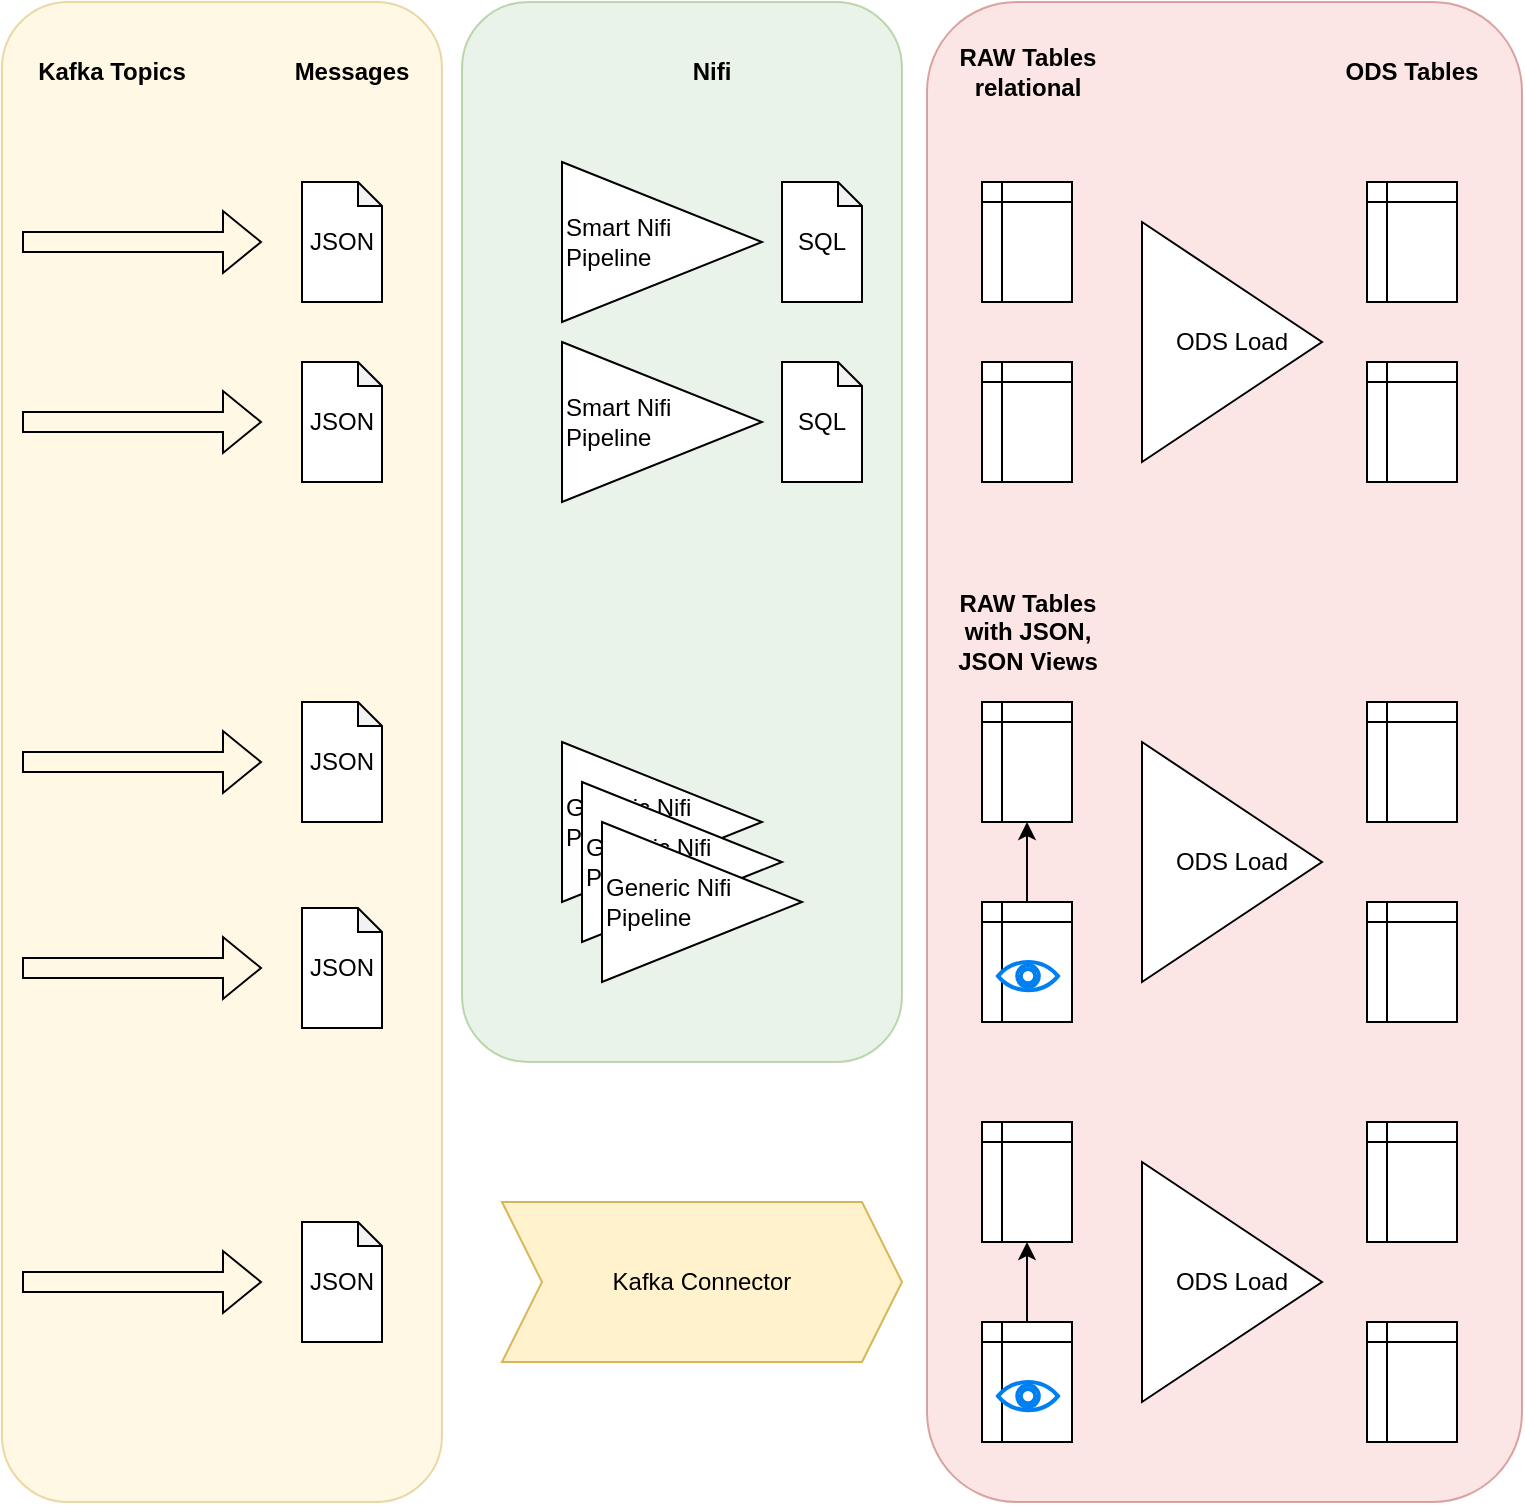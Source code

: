 <mxfile version="26.0.14">
  <diagram name="Page-1" id="nipDWkInjoqiSyBCKICo">
    <mxGraphModel dx="918" dy="838" grid="1" gridSize="10" guides="1" tooltips="1" connect="1" arrows="1" fold="1" page="1" pageScale="1" pageWidth="850" pageHeight="1100" math="0" shadow="0">
      <root>
        <mxCell id="0" />
        <mxCell id="1" parent="0" />
        <mxCell id="OC2pfE1w1I9Gd6gMjJ4R-41" value="" style="rounded=1;whiteSpace=wrap;html=1;strokeColor=#82b366;fillColor=#d5e8d4;opacity=50;" vertex="1" parent="1">
          <mxGeometry x="300" y="50" width="220" height="530" as="geometry" />
        </mxCell>
        <mxCell id="OC2pfE1w1I9Gd6gMjJ4R-40" value="" style="rounded=1;whiteSpace=wrap;html=1;strokeColor=#b85450;fillColor=#f8cecc;opacity=50;" vertex="1" parent="1">
          <mxGeometry x="532.5" y="50" width="297.5" height="750" as="geometry" />
        </mxCell>
        <mxCell id="OC2pfE1w1I9Gd6gMjJ4R-39" value="" style="rounded=1;whiteSpace=wrap;html=1;strokeColor=#d6b656;fillColor=#fff2cc;opacity=50;" vertex="1" parent="1">
          <mxGeometry x="70" y="50" width="220" height="750" as="geometry" />
        </mxCell>
        <mxCell id="OC2pfE1w1I9Gd6gMjJ4R-1" value="" style="shape=flexArrow;endArrow=classic;html=1;rounded=0;" edge="1" parent="1">
          <mxGeometry width="50" height="50" relative="1" as="geometry">
            <mxPoint x="80" y="170" as="sourcePoint" />
            <mxPoint x="200" y="170" as="targetPoint" />
          </mxGeometry>
        </mxCell>
        <mxCell id="OC2pfE1w1I9Gd6gMjJ4R-2" value="" style="shape=flexArrow;endArrow=classic;html=1;rounded=0;" edge="1" parent="1">
          <mxGeometry width="50" height="50" relative="1" as="geometry">
            <mxPoint x="80" y="260" as="sourcePoint" />
            <mxPoint x="200" y="260" as="targetPoint" />
          </mxGeometry>
        </mxCell>
        <mxCell id="OC2pfE1w1I9Gd6gMjJ4R-3" value="" style="shape=flexArrow;endArrow=classic;html=1;rounded=0;" edge="1" parent="1">
          <mxGeometry width="50" height="50" relative="1" as="geometry">
            <mxPoint x="80" y="430" as="sourcePoint" />
            <mxPoint x="200" y="430" as="targetPoint" />
          </mxGeometry>
        </mxCell>
        <mxCell id="OC2pfE1w1I9Gd6gMjJ4R-4" value="" style="shape=flexArrow;endArrow=classic;html=1;rounded=0;" edge="1" parent="1">
          <mxGeometry width="50" height="50" relative="1" as="geometry">
            <mxPoint x="80" y="533" as="sourcePoint" />
            <mxPoint x="200" y="533" as="targetPoint" />
          </mxGeometry>
        </mxCell>
        <mxCell id="OC2pfE1w1I9Gd6gMjJ4R-6" value="Kafka Topics" style="text;html=1;align=center;verticalAlign=middle;whiteSpace=wrap;rounded=0;fontStyle=1" vertex="1" parent="1">
          <mxGeometry x="80" y="70" width="90" height="30" as="geometry" />
        </mxCell>
        <mxCell id="OC2pfE1w1I9Gd6gMjJ4R-7" value="JSON" style="shape=note;whiteSpace=wrap;html=1;backgroundOutline=1;darkOpacity=0.05;size=12;" vertex="1" parent="1">
          <mxGeometry x="220" y="140" width="40" height="60" as="geometry" />
        </mxCell>
        <mxCell id="OC2pfE1w1I9Gd6gMjJ4R-8" value="JSON" style="shape=note;whiteSpace=wrap;html=1;backgroundOutline=1;darkOpacity=0.05;size=12;" vertex="1" parent="1">
          <mxGeometry x="220" y="230" width="40" height="60" as="geometry" />
        </mxCell>
        <mxCell id="OC2pfE1w1I9Gd6gMjJ4R-9" value="JSON" style="shape=note;whiteSpace=wrap;html=1;backgroundOutline=1;darkOpacity=0.05;size=12;" vertex="1" parent="1">
          <mxGeometry x="220" y="400" width="40" height="60" as="geometry" />
        </mxCell>
        <mxCell id="OC2pfE1w1I9Gd6gMjJ4R-10" value="JSON" style="shape=note;whiteSpace=wrap;html=1;backgroundOutline=1;darkOpacity=0.05;size=12;" vertex="1" parent="1">
          <mxGeometry x="220" y="503" width="40" height="60" as="geometry" />
        </mxCell>
        <mxCell id="OC2pfE1w1I9Gd6gMjJ4R-11" value="Messages" style="text;html=1;align=center;verticalAlign=middle;whiteSpace=wrap;rounded=0;fontStyle=1" vertex="1" parent="1">
          <mxGeometry x="200" y="70" width="90" height="30" as="geometry" />
        </mxCell>
        <mxCell id="OC2pfE1w1I9Gd6gMjJ4R-12" value="RAW Tables&lt;br&gt;relational" style="text;html=1;align=center;verticalAlign=middle;whiteSpace=wrap;rounded=0;fontStyle=1" vertex="1" parent="1">
          <mxGeometry x="537.5" y="70" width="90" height="30" as="geometry" />
        </mxCell>
        <mxCell id="OC2pfE1w1I9Gd6gMjJ4R-13" value="" style="shape=internalStorage;whiteSpace=wrap;html=1;backgroundOutline=1;dx=10;dy=10;" vertex="1" parent="1">
          <mxGeometry x="560" y="140" width="45" height="60" as="geometry" />
        </mxCell>
        <mxCell id="OC2pfE1w1I9Gd6gMjJ4R-14" value="" style="shape=internalStorage;whiteSpace=wrap;html=1;backgroundOutline=1;dx=10;dy=10;" vertex="1" parent="1">
          <mxGeometry x="560" y="230" width="45" height="60" as="geometry" />
        </mxCell>
        <mxCell id="OC2pfE1w1I9Gd6gMjJ4R-15" value="" style="shape=internalStorage;whiteSpace=wrap;html=1;backgroundOutline=1;dx=10;dy=10;" vertex="1" parent="1">
          <mxGeometry x="560" y="400" width="45" height="60" as="geometry" />
        </mxCell>
        <mxCell id="OC2pfE1w1I9Gd6gMjJ4R-43" style="edgeStyle=orthogonalEdgeStyle;rounded=0;orthogonalLoop=1;jettySize=auto;html=1;exitX=0.5;exitY=0;exitDx=0;exitDy=0;entryX=0.5;entryY=1;entryDx=0;entryDy=0;" edge="1" parent="1" source="OC2pfE1w1I9Gd6gMjJ4R-16" target="OC2pfE1w1I9Gd6gMjJ4R-15">
          <mxGeometry relative="1" as="geometry" />
        </mxCell>
        <mxCell id="OC2pfE1w1I9Gd6gMjJ4R-16" value="" style="shape=internalStorage;whiteSpace=wrap;html=1;backgroundOutline=1;dx=10;dy=10;" vertex="1" parent="1">
          <mxGeometry x="560" y="500" width="45" height="60" as="geometry" />
        </mxCell>
        <mxCell id="OC2pfE1w1I9Gd6gMjJ4R-17" value="ODS Tables" style="text;html=1;align=center;verticalAlign=middle;whiteSpace=wrap;rounded=0;fontStyle=1" vertex="1" parent="1">
          <mxGeometry x="730" y="70" width="90" height="30" as="geometry" />
        </mxCell>
        <mxCell id="OC2pfE1w1I9Gd6gMjJ4R-18" value="" style="shape=internalStorage;whiteSpace=wrap;html=1;backgroundOutline=1;dx=10;dy=10;" vertex="1" parent="1">
          <mxGeometry x="752.5" y="140" width="45" height="60" as="geometry" />
        </mxCell>
        <mxCell id="OC2pfE1w1I9Gd6gMjJ4R-19" value="" style="shape=internalStorage;whiteSpace=wrap;html=1;backgroundOutline=1;dx=10;dy=10;" vertex="1" parent="1">
          <mxGeometry x="752.5" y="230" width="45" height="60" as="geometry" />
        </mxCell>
        <mxCell id="OC2pfE1w1I9Gd6gMjJ4R-20" value="" style="shape=internalStorage;whiteSpace=wrap;html=1;backgroundOutline=1;dx=10;dy=10;" vertex="1" parent="1">
          <mxGeometry x="752.5" y="400" width="45" height="60" as="geometry" />
        </mxCell>
        <mxCell id="OC2pfE1w1I9Gd6gMjJ4R-21" value="" style="shape=internalStorage;whiteSpace=wrap;html=1;backgroundOutline=1;dx=10;dy=10;" vertex="1" parent="1">
          <mxGeometry x="752.5" y="500" width="45" height="60" as="geometry" />
        </mxCell>
        <mxCell id="OC2pfE1w1I9Gd6gMjJ4R-22" value="ODS Load" style="triangle;whiteSpace=wrap;html=1;" vertex="1" parent="1">
          <mxGeometry x="640" y="160" width="90" height="120" as="geometry" />
        </mxCell>
        <mxCell id="OC2pfE1w1I9Gd6gMjJ4R-23" value="Smart Nifi Pipeline" style="triangle;whiteSpace=wrap;html=1;align=left;" vertex="1" parent="1">
          <mxGeometry x="350" y="130" width="100" height="80" as="geometry" />
        </mxCell>
        <mxCell id="OC2pfE1w1I9Gd6gMjJ4R-24" value="SQL" style="shape=note;whiteSpace=wrap;html=1;backgroundOutline=1;darkOpacity=0.05;size=12;" vertex="1" parent="1">
          <mxGeometry x="460" y="140" width="40" height="60" as="geometry" />
        </mxCell>
        <mxCell id="OC2pfE1w1I9Gd6gMjJ4R-25" value="Smart Nifi Pipeline" style="triangle;whiteSpace=wrap;html=1;align=left;" vertex="1" parent="1">
          <mxGeometry x="350" y="220" width="100" height="80" as="geometry" />
        </mxCell>
        <mxCell id="OC2pfE1w1I9Gd6gMjJ4R-26" value="SQL" style="shape=note;whiteSpace=wrap;html=1;backgroundOutline=1;darkOpacity=0.05;size=12;" vertex="1" parent="1">
          <mxGeometry x="460" y="230" width="40" height="60" as="geometry" />
        </mxCell>
        <mxCell id="OC2pfE1w1I9Gd6gMjJ4R-27" value="Generic Nifi Pipeline" style="triangle;whiteSpace=wrap;html=1;align=left;" vertex="1" parent="1">
          <mxGeometry x="350" y="420" width="100" height="80" as="geometry" />
        </mxCell>
        <mxCell id="OC2pfE1w1I9Gd6gMjJ4R-31" value="Generic Nifi Pipeline" style="triangle;whiteSpace=wrap;html=1;align=left;" vertex="1" parent="1">
          <mxGeometry x="360" y="440" width="100" height="80" as="geometry" />
        </mxCell>
        <mxCell id="OC2pfE1w1I9Gd6gMjJ4R-33" value="Generic Nifi Pipeline" style="triangle;whiteSpace=wrap;html=1;align=left;" vertex="1" parent="1">
          <mxGeometry x="370" y="460" width="100" height="80" as="geometry" />
        </mxCell>
        <mxCell id="OC2pfE1w1I9Gd6gMjJ4R-34" value="RAW Tables&lt;br&gt;with JSON, JSON Views" style="text;html=1;align=center;verticalAlign=middle;whiteSpace=wrap;rounded=0;fontStyle=1" vertex="1" parent="1">
          <mxGeometry x="537.5" y="350" width="90" height="30" as="geometry" />
        </mxCell>
        <mxCell id="OC2pfE1w1I9Gd6gMjJ4R-35" value="Nifi" style="text;html=1;align=center;verticalAlign=middle;whiteSpace=wrap;rounded=0;fontStyle=1" vertex="1" parent="1">
          <mxGeometry x="380" y="70" width="90" height="30" as="geometry" />
        </mxCell>
        <mxCell id="OC2pfE1w1I9Gd6gMjJ4R-36" value="ODS Load" style="triangle;whiteSpace=wrap;html=1;" vertex="1" parent="1">
          <mxGeometry x="640" y="420" width="90" height="120" as="geometry" />
        </mxCell>
        <mxCell id="OC2pfE1w1I9Gd6gMjJ4R-42" value="" style="html=1;verticalLabelPosition=bottom;align=center;labelBackgroundColor=#ffffff;verticalAlign=top;strokeWidth=2;strokeColor=#0080F0;shadow=0;dashed=0;shape=mxgraph.ios7.icons.eye;" vertex="1" parent="1">
          <mxGeometry x="568" y="530" width="30" height="14.1" as="geometry" />
        </mxCell>
        <mxCell id="OC2pfE1w1I9Gd6gMjJ4R-44" value="" style="shape=flexArrow;endArrow=classic;html=1;rounded=0;" edge="1" parent="1">
          <mxGeometry width="50" height="50" relative="1" as="geometry">
            <mxPoint x="80" y="690" as="sourcePoint" />
            <mxPoint x="200" y="690" as="targetPoint" />
          </mxGeometry>
        </mxCell>
        <mxCell id="OC2pfE1w1I9Gd6gMjJ4R-45" value="JSON" style="shape=note;whiteSpace=wrap;html=1;backgroundOutline=1;darkOpacity=0.05;size=12;" vertex="1" parent="1">
          <mxGeometry x="220" y="660" width="40" height="60" as="geometry" />
        </mxCell>
        <mxCell id="OC2pfE1w1I9Gd6gMjJ4R-46" value="" style="shape=internalStorage;whiteSpace=wrap;html=1;backgroundOutline=1;dx=10;dy=10;" vertex="1" parent="1">
          <mxGeometry x="560" y="610" width="45" height="60" as="geometry" />
        </mxCell>
        <mxCell id="OC2pfE1w1I9Gd6gMjJ4R-52" style="edgeStyle=orthogonalEdgeStyle;rounded=0;orthogonalLoop=1;jettySize=auto;html=1;exitX=0.5;exitY=0;exitDx=0;exitDy=0;entryX=0.5;entryY=1;entryDx=0;entryDy=0;" edge="1" parent="1" source="OC2pfE1w1I9Gd6gMjJ4R-47" target="OC2pfE1w1I9Gd6gMjJ4R-46">
          <mxGeometry relative="1" as="geometry" />
        </mxCell>
        <mxCell id="OC2pfE1w1I9Gd6gMjJ4R-47" value="" style="shape=internalStorage;whiteSpace=wrap;html=1;backgroundOutline=1;dx=10;dy=10;" vertex="1" parent="1">
          <mxGeometry x="560" y="710" width="45" height="60" as="geometry" />
        </mxCell>
        <mxCell id="OC2pfE1w1I9Gd6gMjJ4R-48" value="ODS Load" style="triangle;whiteSpace=wrap;html=1;" vertex="1" parent="1">
          <mxGeometry x="640" y="630" width="90" height="120" as="geometry" />
        </mxCell>
        <mxCell id="OC2pfE1w1I9Gd6gMjJ4R-49" value="" style="shape=internalStorage;whiteSpace=wrap;html=1;backgroundOutline=1;dx=10;dy=10;" vertex="1" parent="1">
          <mxGeometry x="752.5" y="610" width="45" height="60" as="geometry" />
        </mxCell>
        <mxCell id="OC2pfE1w1I9Gd6gMjJ4R-50" value="" style="shape=internalStorage;whiteSpace=wrap;html=1;backgroundOutline=1;dx=10;dy=10;" vertex="1" parent="1">
          <mxGeometry x="752.5" y="710" width="45" height="60" as="geometry" />
        </mxCell>
        <mxCell id="OC2pfE1w1I9Gd6gMjJ4R-51" value="" style="html=1;verticalLabelPosition=bottom;align=center;labelBackgroundColor=#ffffff;verticalAlign=top;strokeWidth=2;strokeColor=#0080F0;shadow=0;dashed=0;shape=mxgraph.ios7.icons.eye;" vertex="1" parent="1">
          <mxGeometry x="568" y="740" width="30" height="14.1" as="geometry" />
        </mxCell>
        <mxCell id="OC2pfE1w1I9Gd6gMjJ4R-53" value="Kafka Connector" style="shape=step;perimeter=stepPerimeter;whiteSpace=wrap;html=1;fixedSize=1;fillColor=#fff2cc;strokeColor=#d6b656;" vertex="1" parent="1">
          <mxGeometry x="320" y="650" width="200" height="80" as="geometry" />
        </mxCell>
      </root>
    </mxGraphModel>
  </diagram>
</mxfile>
